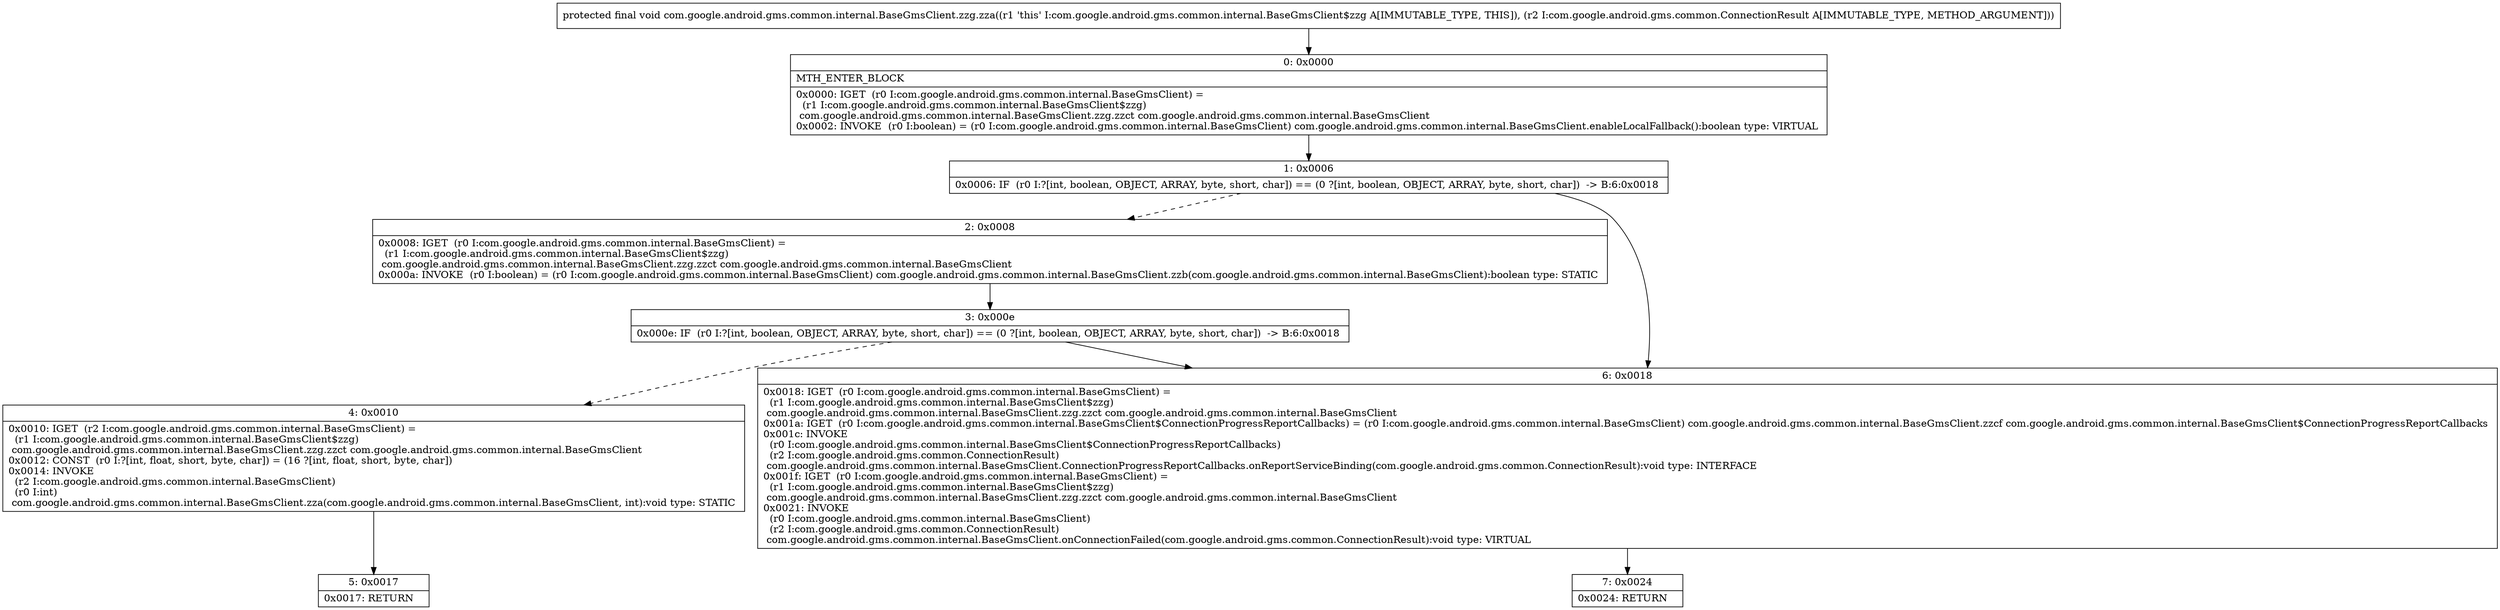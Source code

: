 digraph "CFG forcom.google.android.gms.common.internal.BaseGmsClient.zzg.zza(Lcom\/google\/android\/gms\/common\/ConnectionResult;)V" {
Node_0 [shape=record,label="{0\:\ 0x0000|MTH_ENTER_BLOCK\l|0x0000: IGET  (r0 I:com.google.android.gms.common.internal.BaseGmsClient) = \l  (r1 I:com.google.android.gms.common.internal.BaseGmsClient$zzg)\l com.google.android.gms.common.internal.BaseGmsClient.zzg.zzct com.google.android.gms.common.internal.BaseGmsClient \l0x0002: INVOKE  (r0 I:boolean) = (r0 I:com.google.android.gms.common.internal.BaseGmsClient) com.google.android.gms.common.internal.BaseGmsClient.enableLocalFallback():boolean type: VIRTUAL \l}"];
Node_1 [shape=record,label="{1\:\ 0x0006|0x0006: IF  (r0 I:?[int, boolean, OBJECT, ARRAY, byte, short, char]) == (0 ?[int, boolean, OBJECT, ARRAY, byte, short, char])  \-\> B:6:0x0018 \l}"];
Node_2 [shape=record,label="{2\:\ 0x0008|0x0008: IGET  (r0 I:com.google.android.gms.common.internal.BaseGmsClient) = \l  (r1 I:com.google.android.gms.common.internal.BaseGmsClient$zzg)\l com.google.android.gms.common.internal.BaseGmsClient.zzg.zzct com.google.android.gms.common.internal.BaseGmsClient \l0x000a: INVOKE  (r0 I:boolean) = (r0 I:com.google.android.gms.common.internal.BaseGmsClient) com.google.android.gms.common.internal.BaseGmsClient.zzb(com.google.android.gms.common.internal.BaseGmsClient):boolean type: STATIC \l}"];
Node_3 [shape=record,label="{3\:\ 0x000e|0x000e: IF  (r0 I:?[int, boolean, OBJECT, ARRAY, byte, short, char]) == (0 ?[int, boolean, OBJECT, ARRAY, byte, short, char])  \-\> B:6:0x0018 \l}"];
Node_4 [shape=record,label="{4\:\ 0x0010|0x0010: IGET  (r2 I:com.google.android.gms.common.internal.BaseGmsClient) = \l  (r1 I:com.google.android.gms.common.internal.BaseGmsClient$zzg)\l com.google.android.gms.common.internal.BaseGmsClient.zzg.zzct com.google.android.gms.common.internal.BaseGmsClient \l0x0012: CONST  (r0 I:?[int, float, short, byte, char]) = (16 ?[int, float, short, byte, char]) \l0x0014: INVOKE  \l  (r2 I:com.google.android.gms.common.internal.BaseGmsClient)\l  (r0 I:int)\l com.google.android.gms.common.internal.BaseGmsClient.zza(com.google.android.gms.common.internal.BaseGmsClient, int):void type: STATIC \l}"];
Node_5 [shape=record,label="{5\:\ 0x0017|0x0017: RETURN   \l}"];
Node_6 [shape=record,label="{6\:\ 0x0018|0x0018: IGET  (r0 I:com.google.android.gms.common.internal.BaseGmsClient) = \l  (r1 I:com.google.android.gms.common.internal.BaseGmsClient$zzg)\l com.google.android.gms.common.internal.BaseGmsClient.zzg.zzct com.google.android.gms.common.internal.BaseGmsClient \l0x001a: IGET  (r0 I:com.google.android.gms.common.internal.BaseGmsClient$ConnectionProgressReportCallbacks) = (r0 I:com.google.android.gms.common.internal.BaseGmsClient) com.google.android.gms.common.internal.BaseGmsClient.zzcf com.google.android.gms.common.internal.BaseGmsClient$ConnectionProgressReportCallbacks \l0x001c: INVOKE  \l  (r0 I:com.google.android.gms.common.internal.BaseGmsClient$ConnectionProgressReportCallbacks)\l  (r2 I:com.google.android.gms.common.ConnectionResult)\l com.google.android.gms.common.internal.BaseGmsClient.ConnectionProgressReportCallbacks.onReportServiceBinding(com.google.android.gms.common.ConnectionResult):void type: INTERFACE \l0x001f: IGET  (r0 I:com.google.android.gms.common.internal.BaseGmsClient) = \l  (r1 I:com.google.android.gms.common.internal.BaseGmsClient$zzg)\l com.google.android.gms.common.internal.BaseGmsClient.zzg.zzct com.google.android.gms.common.internal.BaseGmsClient \l0x0021: INVOKE  \l  (r0 I:com.google.android.gms.common.internal.BaseGmsClient)\l  (r2 I:com.google.android.gms.common.ConnectionResult)\l com.google.android.gms.common.internal.BaseGmsClient.onConnectionFailed(com.google.android.gms.common.ConnectionResult):void type: VIRTUAL \l}"];
Node_7 [shape=record,label="{7\:\ 0x0024|0x0024: RETURN   \l}"];
MethodNode[shape=record,label="{protected final void com.google.android.gms.common.internal.BaseGmsClient.zzg.zza((r1 'this' I:com.google.android.gms.common.internal.BaseGmsClient$zzg A[IMMUTABLE_TYPE, THIS]), (r2 I:com.google.android.gms.common.ConnectionResult A[IMMUTABLE_TYPE, METHOD_ARGUMENT])) }"];
MethodNode -> Node_0;
Node_0 -> Node_1;
Node_1 -> Node_2[style=dashed];
Node_1 -> Node_6;
Node_2 -> Node_3;
Node_3 -> Node_4[style=dashed];
Node_3 -> Node_6;
Node_4 -> Node_5;
Node_6 -> Node_7;
}

